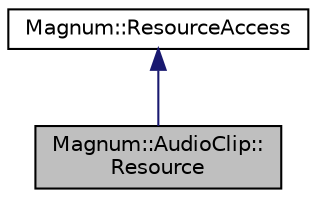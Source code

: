 digraph "Magnum::AudioClip::Resource"
{
  edge [fontname="Helvetica",fontsize="10",labelfontname="Helvetica",labelfontsize="10"];
  node [fontname="Helvetica",fontsize="10",shape=record];
  Node1 [label="Magnum::AudioClip::\lResource",height=0.2,width=0.4,color="black", fillcolor="grey75", style="filled", fontcolor="black"];
  Node2 -> Node1 [dir="back",color="midnightblue",fontsize="10",style="solid",fontname="Helvetica"];
  Node2 [label="Magnum::ResourceAccess",height=0.2,width=0.4,color="black", fillcolor="white", style="filled",URL="$class_magnum_1_1_resource_access.html"];
}

